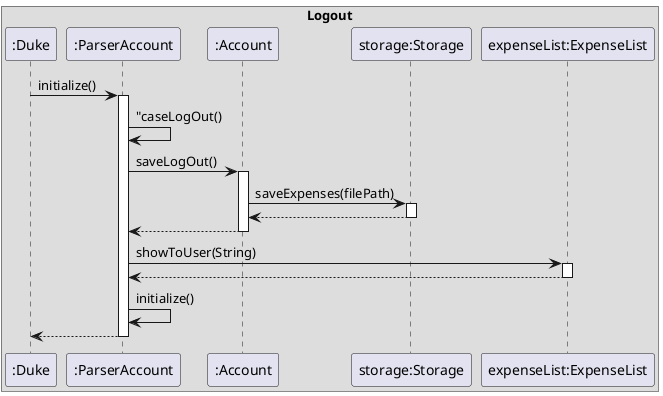 @startuml
box "Logout"
participant ":Duke" as Duke
participant ":ParserAccount" as ParserAccount
participant ":Account" as Account
participant "storage:Storage" as Storage
participant "expenseList:ExpenseList" as ExpenseList

Duke -> ParserAccount: initialize()
Activate ParserAccount
ParserAccount -> ParserAccount: "caseLogOut()
ParserAccount -> Account: saveLogOut()
Activate Account
Account -> Storage: saveExpenses(filePath)
Activate Storage
Storage --> Account
Deactivate Storage
Account --> ParserAccount
Deactivate Account
ParserAccount -> ExpenseList: showToUser(String)
Activate ExpenseList
ExpenseList --> ParserAccount
Deactivate ExpenseList
ParserAccount -> ParserAccount: initialize()
ParserAccount --> Duke
Deactivate ParserAccount
@enduml